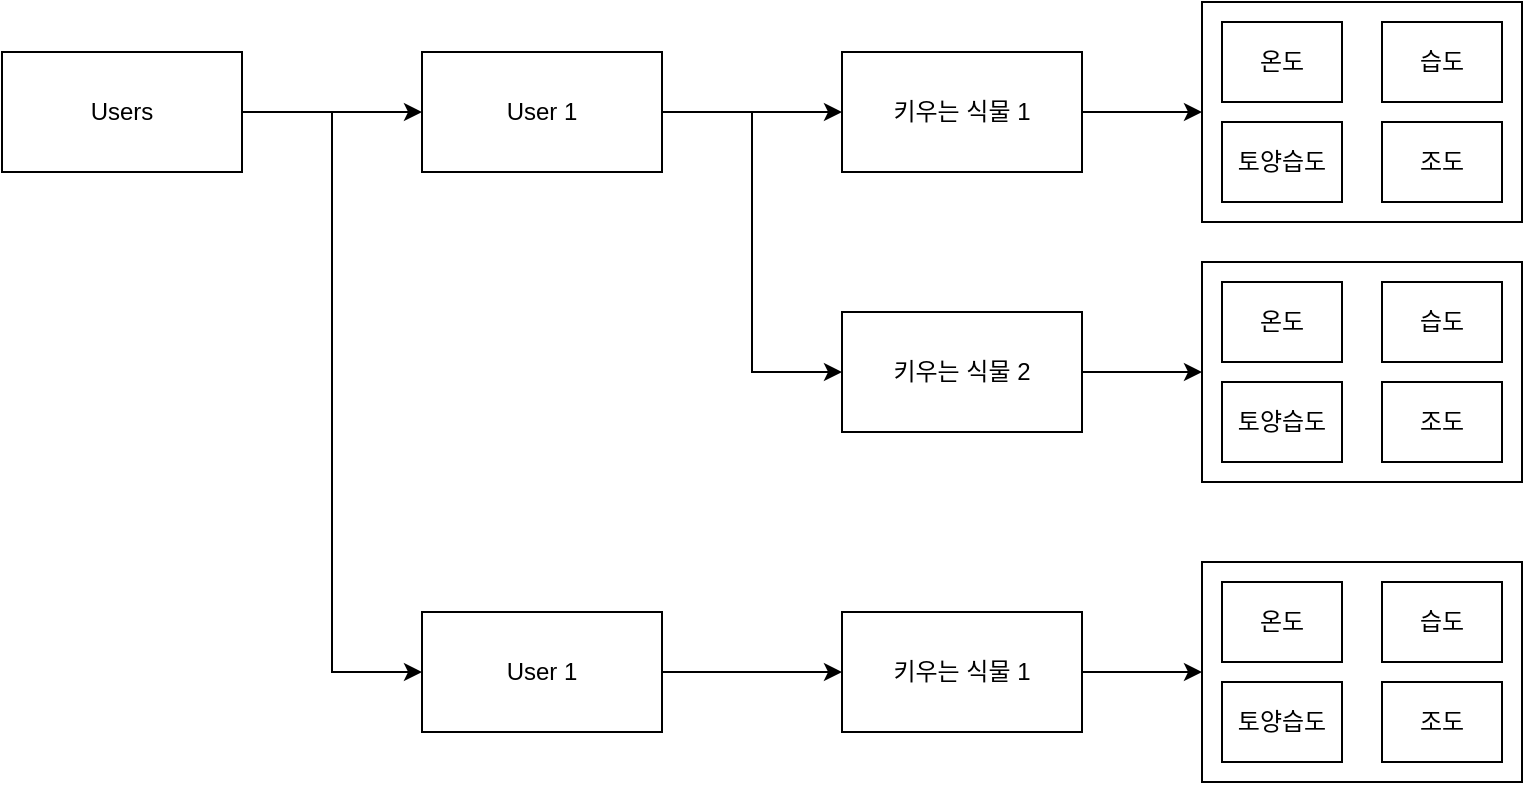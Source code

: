 <mxfile version="21.3.7" type="github">
  <diagram name="페이지-1" id="_PPZwAj6zXwq5nB0KmiT">
    <mxGraphModel dx="1049" dy="566" grid="1" gridSize="10" guides="1" tooltips="1" connect="1" arrows="1" fold="1" page="1" pageScale="1" pageWidth="3300" pageHeight="4681" math="0" shadow="0">
      <root>
        <mxCell id="0" />
        <mxCell id="1" parent="0" />
        <mxCell id="UCrT0K_UNhUdqPAnGGPg-20" value="" style="rounded=0;whiteSpace=wrap;html=1;movable=1;resizable=1;rotatable=1;deletable=1;editable=1;locked=0;connectable=1;" vertex="1" parent="1">
          <mxGeometry x="810" y="75" width="160" height="110" as="geometry" />
        </mxCell>
        <mxCell id="UCrT0K_UNhUdqPAnGGPg-5" style="edgeStyle=orthogonalEdgeStyle;rounded=0;orthogonalLoop=1;jettySize=auto;html=1;exitX=1;exitY=0.5;exitDx=0;exitDy=0;entryX=0;entryY=0.5;entryDx=0;entryDy=0;" edge="1" parent="1" source="UCrT0K_UNhUdqPAnGGPg-1" target="UCrT0K_UNhUdqPAnGGPg-2">
          <mxGeometry relative="1" as="geometry" />
        </mxCell>
        <mxCell id="UCrT0K_UNhUdqPAnGGPg-9" style="edgeStyle=orthogonalEdgeStyle;rounded=0;orthogonalLoop=1;jettySize=auto;html=1;exitX=1;exitY=0.5;exitDx=0;exitDy=0;entryX=0;entryY=0.5;entryDx=0;entryDy=0;" edge="1" parent="1" source="UCrT0K_UNhUdqPAnGGPg-1" target="UCrT0K_UNhUdqPAnGGPg-8">
          <mxGeometry relative="1" as="geometry" />
        </mxCell>
        <mxCell id="UCrT0K_UNhUdqPAnGGPg-1" value="Users" style="rounded=0;whiteSpace=wrap;html=1;" vertex="1" parent="1">
          <mxGeometry x="210" y="100" width="120" height="60" as="geometry" />
        </mxCell>
        <mxCell id="UCrT0K_UNhUdqPAnGGPg-6" style="edgeStyle=orthogonalEdgeStyle;rounded=0;orthogonalLoop=1;jettySize=auto;html=1;exitX=1;exitY=0.5;exitDx=0;exitDy=0;" edge="1" parent="1" source="UCrT0K_UNhUdqPAnGGPg-2" target="UCrT0K_UNhUdqPAnGGPg-3">
          <mxGeometry relative="1" as="geometry" />
        </mxCell>
        <mxCell id="UCrT0K_UNhUdqPAnGGPg-7" style="edgeStyle=orthogonalEdgeStyle;rounded=0;orthogonalLoop=1;jettySize=auto;html=1;entryX=0;entryY=0.5;entryDx=0;entryDy=0;" edge="1" parent="1" source="UCrT0K_UNhUdqPAnGGPg-2" target="UCrT0K_UNhUdqPAnGGPg-4">
          <mxGeometry relative="1" as="geometry" />
        </mxCell>
        <mxCell id="UCrT0K_UNhUdqPAnGGPg-2" value="User 1" style="rounded=0;whiteSpace=wrap;html=1;" vertex="1" parent="1">
          <mxGeometry x="420" y="100" width="120" height="60" as="geometry" />
        </mxCell>
        <mxCell id="UCrT0K_UNhUdqPAnGGPg-21" style="edgeStyle=orthogonalEdgeStyle;rounded=0;orthogonalLoop=1;jettySize=auto;html=1;exitX=1;exitY=0.5;exitDx=0;exitDy=0;entryX=0;entryY=0.5;entryDx=0;entryDy=0;" edge="1" parent="1" source="UCrT0K_UNhUdqPAnGGPg-3" target="UCrT0K_UNhUdqPAnGGPg-20">
          <mxGeometry relative="1" as="geometry" />
        </mxCell>
        <mxCell id="UCrT0K_UNhUdqPAnGGPg-3" value="키우는 식물 1" style="rounded=0;whiteSpace=wrap;html=1;" vertex="1" parent="1">
          <mxGeometry x="630" y="100" width="120" height="60" as="geometry" />
        </mxCell>
        <mxCell id="UCrT0K_UNhUdqPAnGGPg-27" style="edgeStyle=orthogonalEdgeStyle;rounded=0;orthogonalLoop=1;jettySize=auto;html=1;" edge="1" parent="1" source="UCrT0K_UNhUdqPAnGGPg-4" target="UCrT0K_UNhUdqPAnGGPg-22">
          <mxGeometry relative="1" as="geometry" />
        </mxCell>
        <mxCell id="UCrT0K_UNhUdqPAnGGPg-4" value="키우는 식물 2" style="rounded=0;whiteSpace=wrap;html=1;" vertex="1" parent="1">
          <mxGeometry x="630" y="230" width="120" height="60" as="geometry" />
        </mxCell>
        <mxCell id="UCrT0K_UNhUdqPAnGGPg-11" style="edgeStyle=orthogonalEdgeStyle;rounded=0;orthogonalLoop=1;jettySize=auto;html=1;exitX=1;exitY=0.5;exitDx=0;exitDy=0;entryX=0;entryY=0.5;entryDx=0;entryDy=0;" edge="1" parent="1" source="UCrT0K_UNhUdqPAnGGPg-8" target="UCrT0K_UNhUdqPAnGGPg-10">
          <mxGeometry relative="1" as="geometry" />
        </mxCell>
        <mxCell id="UCrT0K_UNhUdqPAnGGPg-8" value="User 1" style="rounded=0;whiteSpace=wrap;html=1;" vertex="1" parent="1">
          <mxGeometry x="420" y="380" width="120" height="60" as="geometry" />
        </mxCell>
        <mxCell id="UCrT0K_UNhUdqPAnGGPg-34" style="edgeStyle=orthogonalEdgeStyle;rounded=0;orthogonalLoop=1;jettySize=auto;html=1;entryX=0;entryY=0.5;entryDx=0;entryDy=0;" edge="1" parent="1" source="UCrT0K_UNhUdqPAnGGPg-10" target="UCrT0K_UNhUdqPAnGGPg-28">
          <mxGeometry relative="1" as="geometry" />
        </mxCell>
        <mxCell id="UCrT0K_UNhUdqPAnGGPg-10" value="키우는 식물 1" style="rounded=0;whiteSpace=wrap;html=1;" vertex="1" parent="1">
          <mxGeometry x="630" y="380" width="120" height="60" as="geometry" />
        </mxCell>
        <mxCell id="UCrT0K_UNhUdqPAnGGPg-13" value="온도" style="whiteSpace=wrap;html=1;rounded=0;movable=1;resizable=1;rotatable=1;deletable=1;editable=1;locked=0;connectable=1;" vertex="1" parent="1">
          <mxGeometry x="820" y="85" width="60" height="40" as="geometry" />
        </mxCell>
        <mxCell id="UCrT0K_UNhUdqPAnGGPg-16" value="토양습도" style="whiteSpace=wrap;html=1;rounded=0;movable=1;resizable=1;rotatable=1;deletable=1;editable=1;locked=0;connectable=1;" vertex="1" parent="1">
          <mxGeometry x="820" y="135" width="60" height="40" as="geometry" />
        </mxCell>
        <mxCell id="UCrT0K_UNhUdqPAnGGPg-17" value="습도" style="whiteSpace=wrap;html=1;rounded=0;movable=1;resizable=1;rotatable=1;deletable=1;editable=1;locked=0;connectable=1;" vertex="1" parent="1">
          <mxGeometry x="900" y="85" width="60" height="40" as="geometry" />
        </mxCell>
        <mxCell id="UCrT0K_UNhUdqPAnGGPg-18" value="조도" style="whiteSpace=wrap;html=1;rounded=0;movable=1;resizable=1;rotatable=1;deletable=1;editable=1;locked=0;connectable=1;" vertex="1" parent="1">
          <mxGeometry x="900" y="135" width="60" height="40" as="geometry" />
        </mxCell>
        <mxCell id="UCrT0K_UNhUdqPAnGGPg-22" value="" style="rounded=0;whiteSpace=wrap;html=1;movable=1;resizable=1;rotatable=1;deletable=1;editable=1;locked=0;connectable=1;" vertex="1" parent="1">
          <mxGeometry x="810" y="205" width="160" height="110" as="geometry" />
        </mxCell>
        <mxCell id="UCrT0K_UNhUdqPAnGGPg-23" value="온도" style="whiteSpace=wrap;html=1;rounded=0;movable=1;resizable=1;rotatable=1;deletable=1;editable=1;locked=0;connectable=1;" vertex="1" parent="1">
          <mxGeometry x="820" y="215" width="60" height="40" as="geometry" />
        </mxCell>
        <mxCell id="UCrT0K_UNhUdqPAnGGPg-24" value="토양습도" style="whiteSpace=wrap;html=1;rounded=0;movable=1;resizable=1;rotatable=1;deletable=1;editable=1;locked=0;connectable=1;" vertex="1" parent="1">
          <mxGeometry x="820" y="265" width="60" height="40" as="geometry" />
        </mxCell>
        <mxCell id="UCrT0K_UNhUdqPAnGGPg-25" value="습도" style="whiteSpace=wrap;html=1;rounded=0;movable=1;resizable=1;rotatable=1;deletable=1;editable=1;locked=0;connectable=1;" vertex="1" parent="1">
          <mxGeometry x="900" y="215" width="60" height="40" as="geometry" />
        </mxCell>
        <mxCell id="UCrT0K_UNhUdqPAnGGPg-26" value="조도" style="whiteSpace=wrap;html=1;rounded=0;movable=1;resizable=1;rotatable=1;deletable=1;editable=1;locked=0;connectable=1;" vertex="1" parent="1">
          <mxGeometry x="900" y="265" width="60" height="40" as="geometry" />
        </mxCell>
        <mxCell id="UCrT0K_UNhUdqPAnGGPg-28" value="" style="rounded=0;whiteSpace=wrap;html=1;movable=1;resizable=1;rotatable=1;deletable=1;editable=1;locked=0;connectable=1;" vertex="1" parent="1">
          <mxGeometry x="810" y="355" width="160" height="110" as="geometry" />
        </mxCell>
        <mxCell id="UCrT0K_UNhUdqPAnGGPg-29" value="온도" style="whiteSpace=wrap;html=1;rounded=0;movable=1;resizable=1;rotatable=1;deletable=1;editable=1;locked=0;connectable=1;" vertex="1" parent="1">
          <mxGeometry x="820" y="365" width="60" height="40" as="geometry" />
        </mxCell>
        <mxCell id="UCrT0K_UNhUdqPAnGGPg-30" value="토양습도" style="whiteSpace=wrap;html=1;rounded=0;movable=1;resizable=1;rotatable=1;deletable=1;editable=1;locked=0;connectable=1;" vertex="1" parent="1">
          <mxGeometry x="820" y="415" width="60" height="40" as="geometry" />
        </mxCell>
        <mxCell id="UCrT0K_UNhUdqPAnGGPg-31" value="습도" style="whiteSpace=wrap;html=1;rounded=0;movable=1;resizable=1;rotatable=1;deletable=1;editable=1;locked=0;connectable=1;" vertex="1" parent="1">
          <mxGeometry x="900" y="365" width="60" height="40" as="geometry" />
        </mxCell>
        <mxCell id="UCrT0K_UNhUdqPAnGGPg-32" value="조도" style="whiteSpace=wrap;html=1;rounded=0;movable=1;resizable=1;rotatable=1;deletable=1;editable=1;locked=0;connectable=1;" vertex="1" parent="1">
          <mxGeometry x="900" y="415" width="60" height="40" as="geometry" />
        </mxCell>
      </root>
    </mxGraphModel>
  </diagram>
</mxfile>
